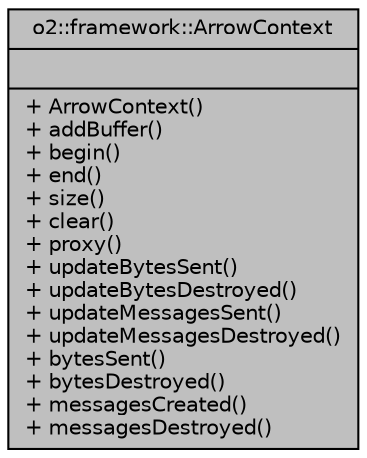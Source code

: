 digraph "o2::framework::ArrowContext"
{
 // INTERACTIVE_SVG=YES
  bgcolor="transparent";
  edge [fontname="Helvetica",fontsize="10",labelfontname="Helvetica",labelfontsize="10"];
  node [fontname="Helvetica",fontsize="10",shape=record];
  Node1 [label="{o2::framework::ArrowContext\n||+ ArrowContext()\l+ addBuffer()\l+ begin()\l+ end()\l+ size()\l+ clear()\l+ proxy()\l+ updateBytesSent()\l+ updateBytesDestroyed()\l+ updateMessagesSent()\l+ updateMessagesDestroyed()\l+ bytesSent()\l+ bytesDestroyed()\l+ messagesCreated()\l+ messagesDestroyed()\l}",height=0.2,width=0.4,color="black", fillcolor="grey75", style="filled", fontcolor="black"];
}
